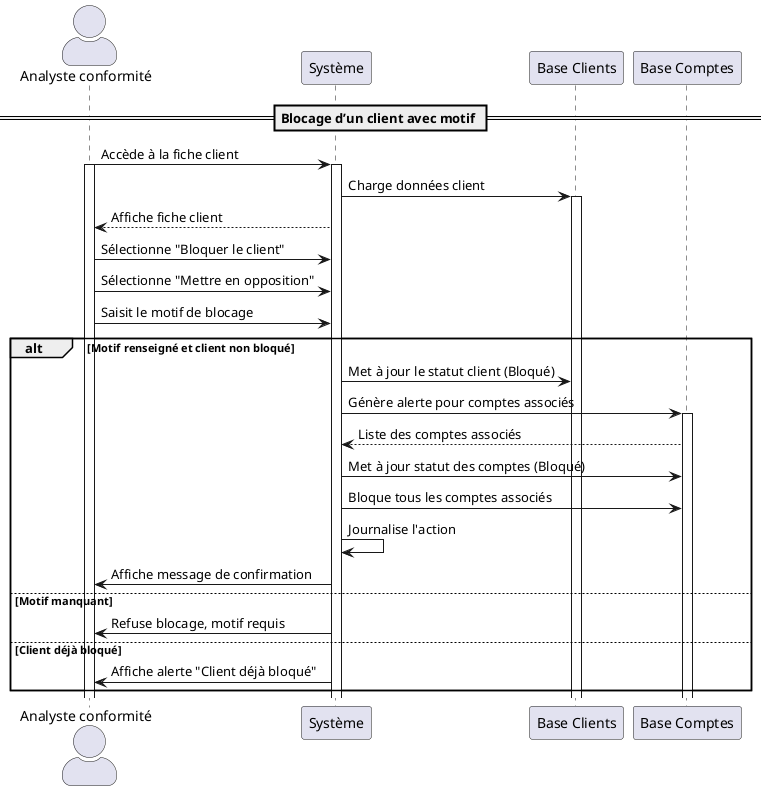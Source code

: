 @startuml UC032
skinparam actorStyle awesome

actor "Analyste conformité" as Analyste
participant "Système" as Système
participant "Base Clients" as Clients
participant "Base Comptes" as Comptes

== Blocage d’un client avec motif ==

Analyste -> Système : Accède à la fiche client
activate Analyste
activate Système
Système -> Clients : Charge données client
activate Clients
Système --> Analyste : Affiche fiche client
Analyste -> Système : Sélectionne "Bloquer le client"
Analyste -> Système : Sélectionne "Mettre en opposition"
Analyste -> Système : Saisit le motif de blocage

alt Motif renseigné et client non bloqué
    Système -> Clients : Met à jour le statut client (Bloqué)
    Système -> Comptes : Génère alerte pour comptes associés
    activate Comptes
    Comptes --> Système : Liste des comptes associés
    Système -> Comptes : Met à jour statut des comptes (Bloqué)
    Système -> Comptes : Bloque tous les comptes associés
    Système -> Système : Journalise l'action
    Système -> Analyste : Affiche message de confirmation
else Motif manquant
    Système -> Analyste : Refuse blocage, motif requis
else Client déjà bloqué
    Système -> Analyste : Affiche alerte "Client déjà bloqué"
end

@enduml
